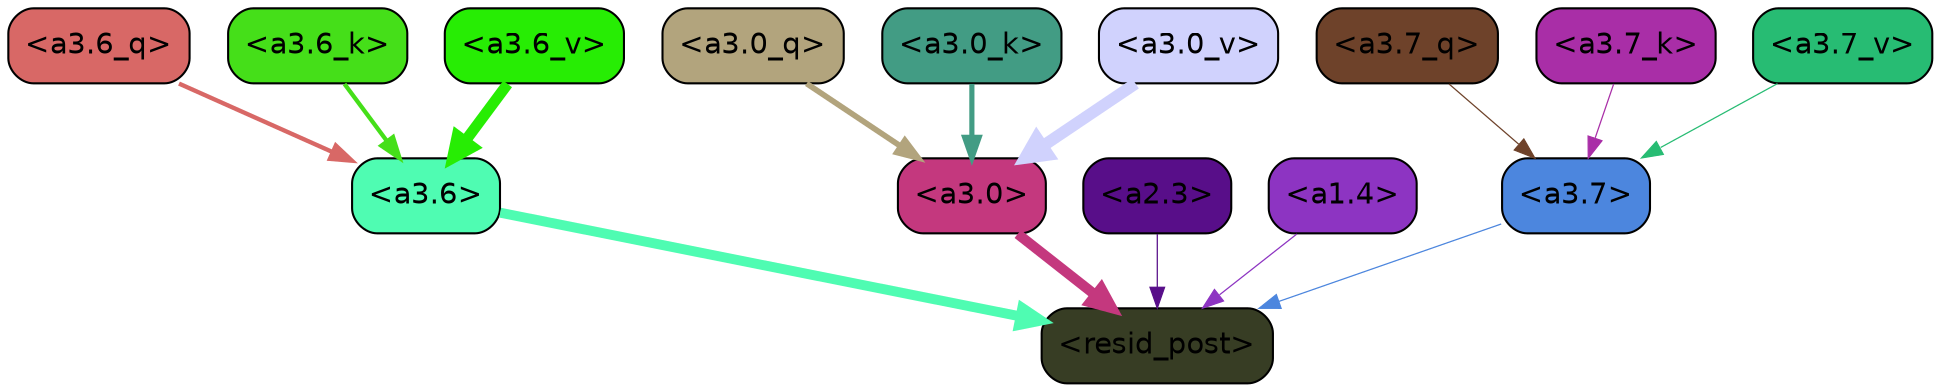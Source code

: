 strict digraph "" {
	graph [bgcolor=transparent,
		layout=dot,
		overlap=false,
		splines=true
	];
	"<a3.7>"	[color=black,
		fillcolor="#4c86de",
		fontname=Helvetica,
		shape=box,
		style="filled, rounded"];
	"<resid_post>"	[color=black,
		fillcolor="#373d24",
		fontname=Helvetica,
		shape=box,
		style="filled, rounded"];
	"<a3.7>" -> "<resid_post>"	[color="#4c86de",
		penwidth=0.6];
	"<a3.6>"	[color=black,
		fillcolor="#4ffcb2",
		fontname=Helvetica,
		shape=box,
		style="filled, rounded"];
	"<a3.6>" -> "<resid_post>"	[color="#4ffcb2",
		penwidth=4.753257989883423];
	"<a3.0>"	[color=black,
		fillcolor="#c4387e",
		fontname=Helvetica,
		shape=box,
		style="filled, rounded"];
	"<a3.0>" -> "<resid_post>"	[color="#c4387e",
		penwidth=4.90053927898407];
	"<a2.3>"	[color=black,
		fillcolor="#580e89",
		fontname=Helvetica,
		shape=box,
		style="filled, rounded"];
	"<a2.3>" -> "<resid_post>"	[color="#580e89",
		penwidth=0.6];
	"<a1.4>"	[color=black,
		fillcolor="#8d34c2",
		fontname=Helvetica,
		shape=box,
		style="filled, rounded"];
	"<a1.4>" -> "<resid_post>"	[color="#8d34c2",
		penwidth=0.6];
	"<a3.7_q>"	[color=black,
		fillcolor="#6e422a",
		fontname=Helvetica,
		shape=box,
		style="filled, rounded"];
	"<a3.7_q>" -> "<a3.7>"	[color="#6e422a",
		penwidth=0.6];
	"<a3.6_q>"	[color=black,
		fillcolor="#d86866",
		fontname=Helvetica,
		shape=box,
		style="filled, rounded"];
	"<a3.6_q>" -> "<a3.6>"	[color="#d86866",
		penwidth=2.091020345687866];
	"<a3.0_q>"	[color=black,
		fillcolor="#b2a47d",
		fontname=Helvetica,
		shape=box,
		style="filled, rounded"];
	"<a3.0_q>" -> "<a3.0>"	[color="#b2a47d",
		penwidth=2.7421876192092896];
	"<a3.7_k>"	[color=black,
		fillcolor="#a92ea7",
		fontname=Helvetica,
		shape=box,
		style="filled, rounded"];
	"<a3.7_k>" -> "<a3.7>"	[color="#a92ea7",
		penwidth=0.6];
	"<a3.6_k>"	[color=black,
		fillcolor="#45df19",
		fontname=Helvetica,
		shape=box,
		style="filled, rounded"];
	"<a3.6_k>" -> "<a3.6>"	[color="#45df19",
		penwidth=2.048597991466522];
	"<a3.0_k>"	[color=black,
		fillcolor="#429c84",
		fontname=Helvetica,
		shape=box,
		style="filled, rounded"];
	"<a3.0_k>" -> "<a3.0>"	[color="#429c84",
		penwidth=2.476402521133423];
	"<a3.7_v>"	[color=black,
		fillcolor="#27bc73",
		fontname=Helvetica,
		shape=box,
		style="filled, rounded"];
	"<a3.7_v>" -> "<a3.7>"	[color="#27bc73",
		penwidth=0.6];
	"<a3.6_v>"	[color=black,
		fillcolor="#27ed04",
		fontname=Helvetica,
		shape=box,
		style="filled, rounded"];
	"<a3.6_v>" -> "<a3.6>"	[color="#27ed04",
		penwidth=5.2550448179244995];
	"<a3.0_v>"	[color=black,
		fillcolor="#d0d2fd",
		fontname=Helvetica,
		shape=box,
		style="filled, rounded"];
	"<a3.0_v>" -> "<a3.0>"	[color="#d0d2fd",
		penwidth=5.652270674705505];
}
